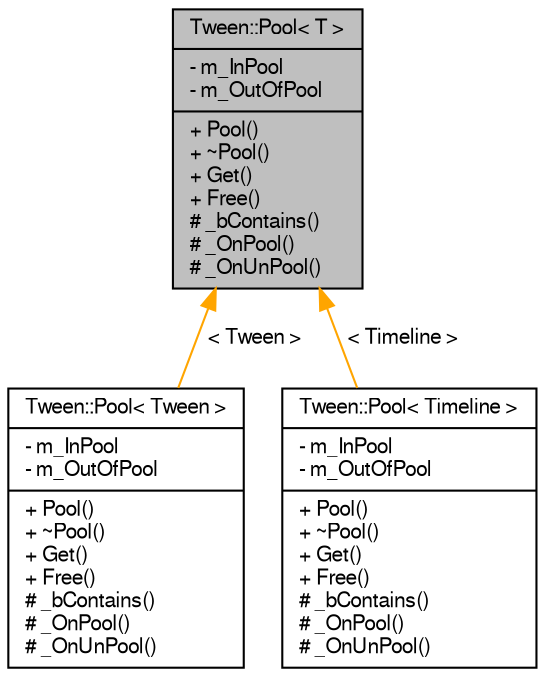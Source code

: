 digraph "Tween::Pool&lt; T &gt;"
{
  bgcolor="transparent";
  edge [fontname="FreeSans",fontsize="10",labelfontname="FreeSans",labelfontsize="10"];
  node [fontname="FreeSans",fontsize="10",shape=record];
  Node1 [label="{Tween::Pool\< T \>\n|- m_InPool\l- m_OutOfPool\l|+ Pool()\l+ ~Pool()\l+ Get()\l+ Free()\l# _bContains()\l# _OnPool()\l# _OnUnPool()\l}",height=0.2,width=0.4,color="black", fillcolor="grey75", style="filled" fontcolor="black"];
  Node1 -> Node2 [dir="back",color="orange",fontsize="10",style="solid",label=" \< Tween \>" ,fontname="FreeSans"];
  Node2 [label="{Tween::Pool\< Tween \>\n|- m_InPool\l- m_OutOfPool\l|+ Pool()\l+ ~Pool()\l+ Get()\l+ Free()\l# _bContains()\l# _OnPool()\l# _OnUnPool()\l}",height=0.2,width=0.4,color="black",URL="$classTween_1_1Pool.html"];
  Node1 -> Node3 [dir="back",color="orange",fontsize="10",style="solid",label=" \< Timeline \>" ,fontname="FreeSans"];
  Node3 [label="{Tween::Pool\< Timeline \>\n|- m_InPool\l- m_OutOfPool\l|+ Pool()\l+ ~Pool()\l+ Get()\l+ Free()\l# _bContains()\l# _OnPool()\l# _OnUnPool()\l}",height=0.2,width=0.4,color="black",URL="$classTween_1_1Pool.html"];
}
